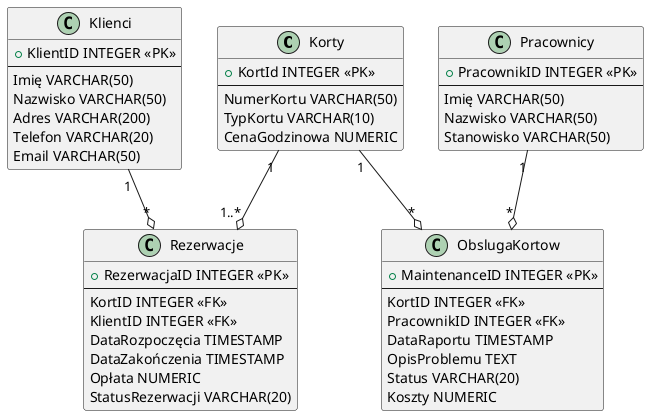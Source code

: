 @startuml
class Korty {
  + KortId INTEGER <<PK>>
  --
  NumerKortu VARCHAR(50)
  TypKortu VARCHAR(10)
  CenaGodzinowa NUMERIC
}

class Klienci {
  + KlientID INTEGER <<PK>>
  --
  Imię VARCHAR(50)
  Nazwisko VARCHAR(50)
  Adres VARCHAR(200)
  Telefon VARCHAR(20)
  Email VARCHAR(50)
}

class Rezerwacje {
  + RezerwacjaID INTEGER <<PK>>
  --
  KortID INTEGER <<FK>>
  KlientID INTEGER <<FK>>
  DataRozpoczęcia TIMESTAMP
  DataZakończenia TIMESTAMP
  Opłata NUMERIC
  StatusRezerwacji VARCHAR(20)
}

class Pracownicy {
  + PracownikID INTEGER <<PK>>
  --
  Imię VARCHAR(50)
  Nazwisko VARCHAR(50)
  Stanowisko VARCHAR(50)
}

class ObslugaKortow {
  + MaintenanceID INTEGER <<PK>>
  --
  KortID INTEGER <<FK>>
  PracownikID INTEGER <<FK>>
  DataRaportu TIMESTAMP
  OpisProblemu TEXT
  Status VARCHAR(20)
  Koszty NUMERIC
}

Korty "1" --o "1..*" Rezerwacje
Klienci "1" --o "*" Rezerwacje
Korty "1" --o "*" ObslugaKortow
Pracownicy "1" --o "*" ObslugaKortow
@enduml